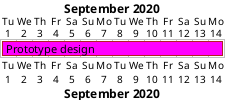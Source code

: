 @startgantt
project starts the 2020/09/01
[Prototype design] lasts 14 days
[Prototype design] is colored in Fuchsia/FireBrick
@endgantt